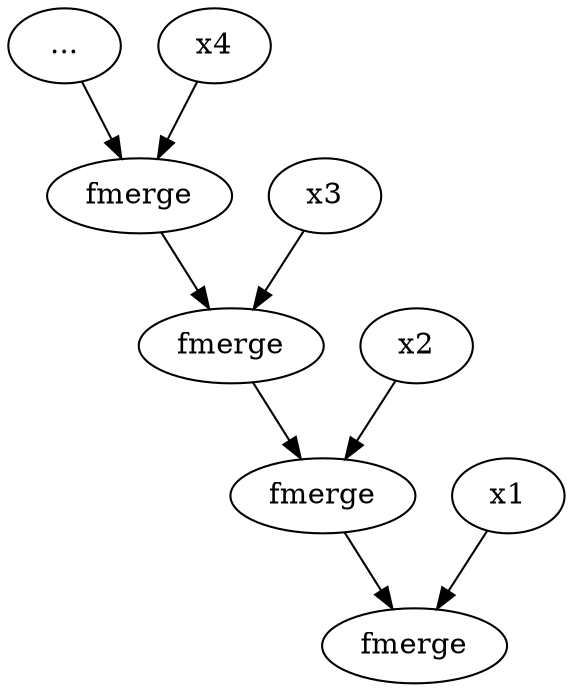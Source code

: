 digraph directions {
  r1 [label = "fmerge"];
  r2 [label = "fmerge"];
  r3 [label = "fmerge"];
  r4 [label = "fmerge"];
  "..." -> r4 -> r3 -> r2 -> r1;
  x1 -> r1;
  x2 -> r2;
  x3 -> r3;
  x4 -> r4;
}
